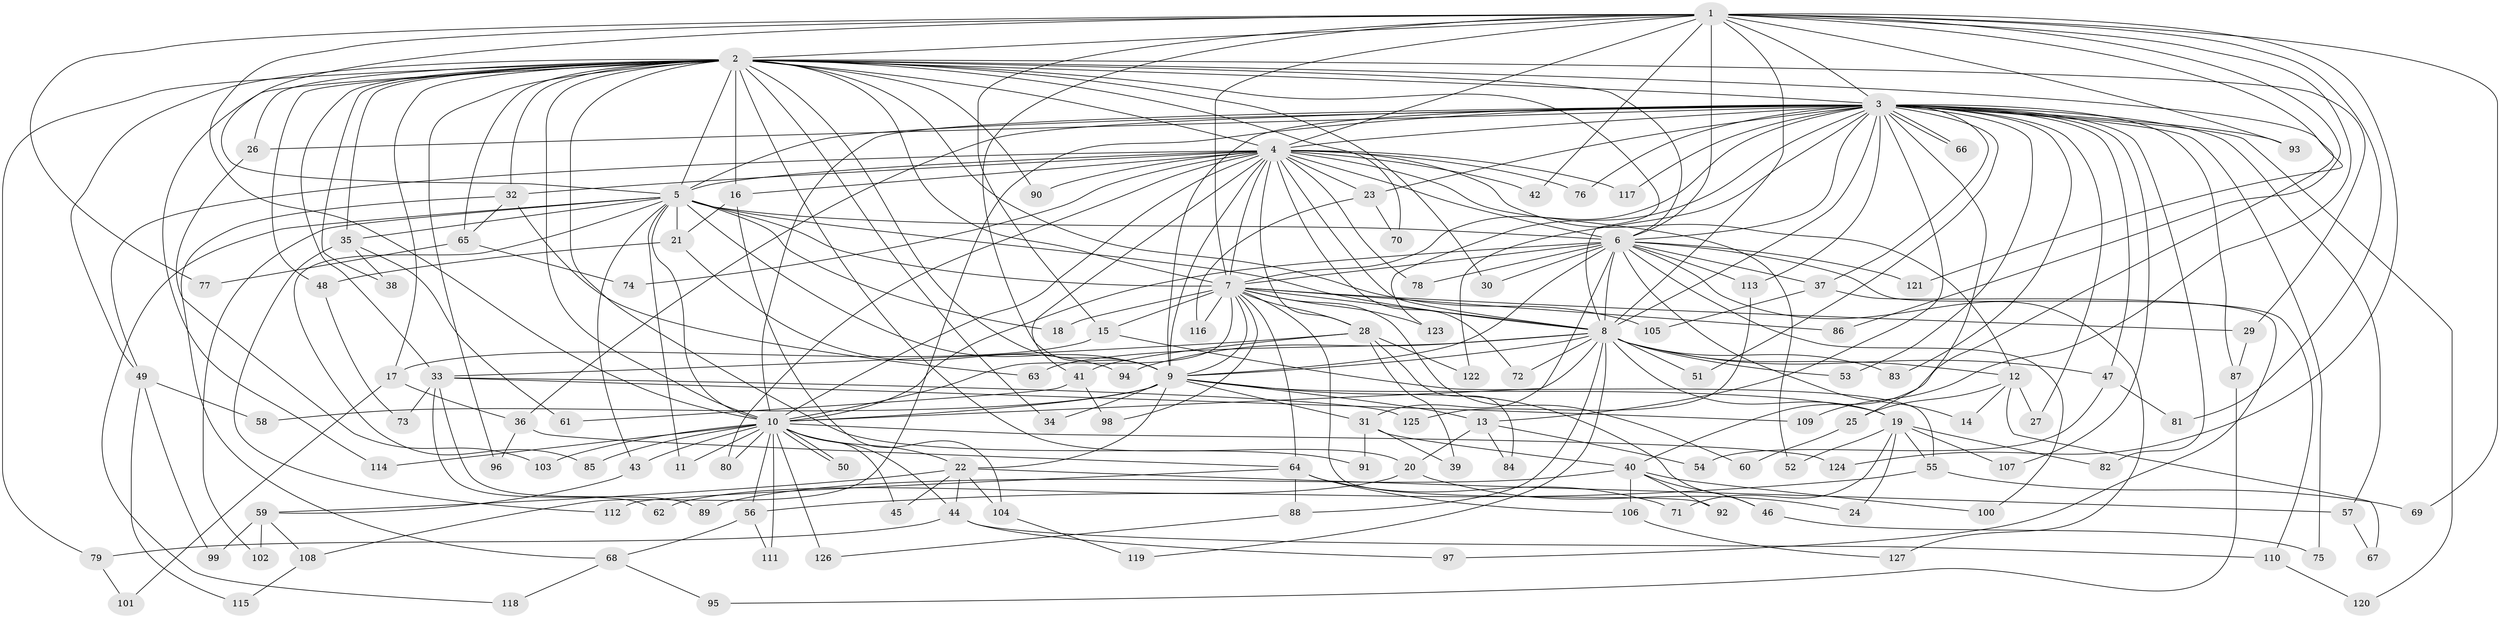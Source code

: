 // coarse degree distribution, {20: 0.010638297872340425, 29: 0.010638297872340425, 33: 0.010638297872340425, 23: 0.02127659574468085, 15: 0.02127659574468085, 18: 0.010638297872340425, 17: 0.010638297872340425, 19: 0.010638297872340425, 2: 0.5319148936170213, 6: 0.0425531914893617, 5: 0.06382978723404255, 4: 0.0851063829787234, 8: 0.0425531914893617, 3: 0.10638297872340426, 7: 0.02127659574468085}
// Generated by graph-tools (version 1.1) at 2025/23/03/03/25 07:23:41]
// undirected, 127 vertices, 279 edges
graph export_dot {
graph [start="1"]
  node [color=gray90,style=filled];
  1;
  2;
  3;
  4;
  5;
  6;
  7;
  8;
  9;
  10;
  11;
  12;
  13;
  14;
  15;
  16;
  17;
  18;
  19;
  20;
  21;
  22;
  23;
  24;
  25;
  26;
  27;
  28;
  29;
  30;
  31;
  32;
  33;
  34;
  35;
  36;
  37;
  38;
  39;
  40;
  41;
  42;
  43;
  44;
  45;
  46;
  47;
  48;
  49;
  50;
  51;
  52;
  53;
  54;
  55;
  56;
  57;
  58;
  59;
  60;
  61;
  62;
  63;
  64;
  65;
  66;
  67;
  68;
  69;
  70;
  71;
  72;
  73;
  74;
  75;
  76;
  77;
  78;
  79;
  80;
  81;
  82;
  83;
  84;
  85;
  86;
  87;
  88;
  89;
  90;
  91;
  92;
  93;
  94;
  95;
  96;
  97;
  98;
  99;
  100;
  101;
  102;
  103;
  104;
  105;
  106;
  107;
  108;
  109;
  110;
  111;
  112;
  113;
  114;
  115;
  116;
  117;
  118;
  119;
  120;
  121;
  122;
  123;
  124;
  125;
  126;
  127;
  1 -- 2;
  1 -- 3;
  1 -- 4;
  1 -- 5;
  1 -- 6;
  1 -- 7;
  1 -- 8;
  1 -- 9;
  1 -- 10;
  1 -- 15;
  1 -- 42;
  1 -- 69;
  1 -- 77;
  1 -- 81;
  1 -- 86;
  1 -- 93;
  1 -- 109;
  1 -- 121;
  1 -- 124;
  2 -- 3;
  2 -- 4;
  2 -- 5;
  2 -- 6;
  2 -- 7;
  2 -- 8;
  2 -- 9;
  2 -- 10;
  2 -- 16;
  2 -- 17;
  2 -- 20;
  2 -- 26;
  2 -- 29;
  2 -- 30;
  2 -- 32;
  2 -- 33;
  2 -- 34;
  2 -- 35;
  2 -- 38;
  2 -- 40;
  2 -- 48;
  2 -- 49;
  2 -- 65;
  2 -- 70;
  2 -- 79;
  2 -- 90;
  2 -- 91;
  2 -- 96;
  2 -- 105;
  2 -- 114;
  3 -- 4;
  3 -- 5;
  3 -- 6;
  3 -- 7;
  3 -- 8;
  3 -- 9;
  3 -- 10;
  3 -- 13;
  3 -- 23;
  3 -- 25;
  3 -- 26;
  3 -- 27;
  3 -- 36;
  3 -- 37;
  3 -- 47;
  3 -- 51;
  3 -- 53;
  3 -- 57;
  3 -- 66;
  3 -- 66;
  3 -- 75;
  3 -- 76;
  3 -- 82;
  3 -- 83;
  3 -- 87;
  3 -- 93;
  3 -- 107;
  3 -- 108;
  3 -- 113;
  3 -- 117;
  3 -- 120;
  3 -- 122;
  3 -- 123;
  4 -- 5;
  4 -- 6;
  4 -- 7;
  4 -- 8;
  4 -- 9;
  4 -- 10;
  4 -- 12;
  4 -- 16;
  4 -- 23;
  4 -- 28;
  4 -- 32;
  4 -- 41;
  4 -- 42;
  4 -- 49;
  4 -- 52;
  4 -- 72;
  4 -- 74;
  4 -- 76;
  4 -- 78;
  4 -- 80;
  4 -- 90;
  4 -- 117;
  5 -- 6;
  5 -- 7;
  5 -- 8;
  5 -- 9;
  5 -- 10;
  5 -- 11;
  5 -- 18;
  5 -- 21;
  5 -- 35;
  5 -- 43;
  5 -- 85;
  5 -- 102;
  5 -- 118;
  6 -- 7;
  6 -- 8;
  6 -- 9;
  6 -- 10;
  6 -- 14;
  6 -- 30;
  6 -- 31;
  6 -- 37;
  6 -- 78;
  6 -- 100;
  6 -- 110;
  6 -- 113;
  6 -- 121;
  6 -- 127;
  7 -- 8;
  7 -- 9;
  7 -- 10;
  7 -- 15;
  7 -- 18;
  7 -- 28;
  7 -- 29;
  7 -- 60;
  7 -- 64;
  7 -- 86;
  7 -- 92;
  7 -- 98;
  7 -- 116;
  7 -- 123;
  8 -- 9;
  8 -- 10;
  8 -- 12;
  8 -- 19;
  8 -- 47;
  8 -- 51;
  8 -- 53;
  8 -- 63;
  8 -- 72;
  8 -- 83;
  8 -- 88;
  8 -- 94;
  8 -- 119;
  9 -- 10;
  9 -- 13;
  9 -- 19;
  9 -- 22;
  9 -- 31;
  9 -- 34;
  9 -- 46;
  9 -- 58;
  10 -- 11;
  10 -- 22;
  10 -- 43;
  10 -- 44;
  10 -- 45;
  10 -- 50;
  10 -- 50;
  10 -- 56;
  10 -- 80;
  10 -- 85;
  10 -- 103;
  10 -- 111;
  10 -- 114;
  10 -- 124;
  10 -- 126;
  12 -- 14;
  12 -- 25;
  12 -- 27;
  12 -- 67;
  13 -- 20;
  13 -- 54;
  13 -- 84;
  15 -- 17;
  15 -- 55;
  16 -- 21;
  16 -- 104;
  17 -- 36;
  17 -- 101;
  19 -- 24;
  19 -- 52;
  19 -- 55;
  19 -- 71;
  19 -- 82;
  19 -- 107;
  20 -- 24;
  20 -- 62;
  21 -- 48;
  21 -- 94;
  22 -- 44;
  22 -- 45;
  22 -- 57;
  22 -- 59;
  22 -- 104;
  23 -- 70;
  23 -- 116;
  25 -- 60;
  26 -- 103;
  28 -- 33;
  28 -- 39;
  28 -- 41;
  28 -- 84;
  28 -- 122;
  29 -- 87;
  31 -- 39;
  31 -- 40;
  31 -- 91;
  32 -- 63;
  32 -- 65;
  32 -- 68;
  33 -- 62;
  33 -- 73;
  33 -- 89;
  33 -- 109;
  33 -- 125;
  35 -- 38;
  35 -- 61;
  35 -- 112;
  36 -- 64;
  36 -- 96;
  37 -- 97;
  37 -- 105;
  40 -- 46;
  40 -- 89;
  40 -- 92;
  40 -- 100;
  40 -- 106;
  41 -- 61;
  41 -- 98;
  43 -- 59;
  44 -- 79;
  44 -- 97;
  44 -- 110;
  46 -- 75;
  47 -- 54;
  47 -- 81;
  48 -- 73;
  49 -- 58;
  49 -- 99;
  49 -- 115;
  55 -- 56;
  55 -- 69;
  56 -- 68;
  56 -- 111;
  57 -- 67;
  59 -- 99;
  59 -- 102;
  59 -- 108;
  64 -- 71;
  64 -- 88;
  64 -- 106;
  64 -- 112;
  65 -- 74;
  65 -- 77;
  68 -- 95;
  68 -- 118;
  79 -- 101;
  87 -- 95;
  88 -- 126;
  104 -- 119;
  106 -- 127;
  108 -- 115;
  110 -- 120;
  113 -- 125;
}

